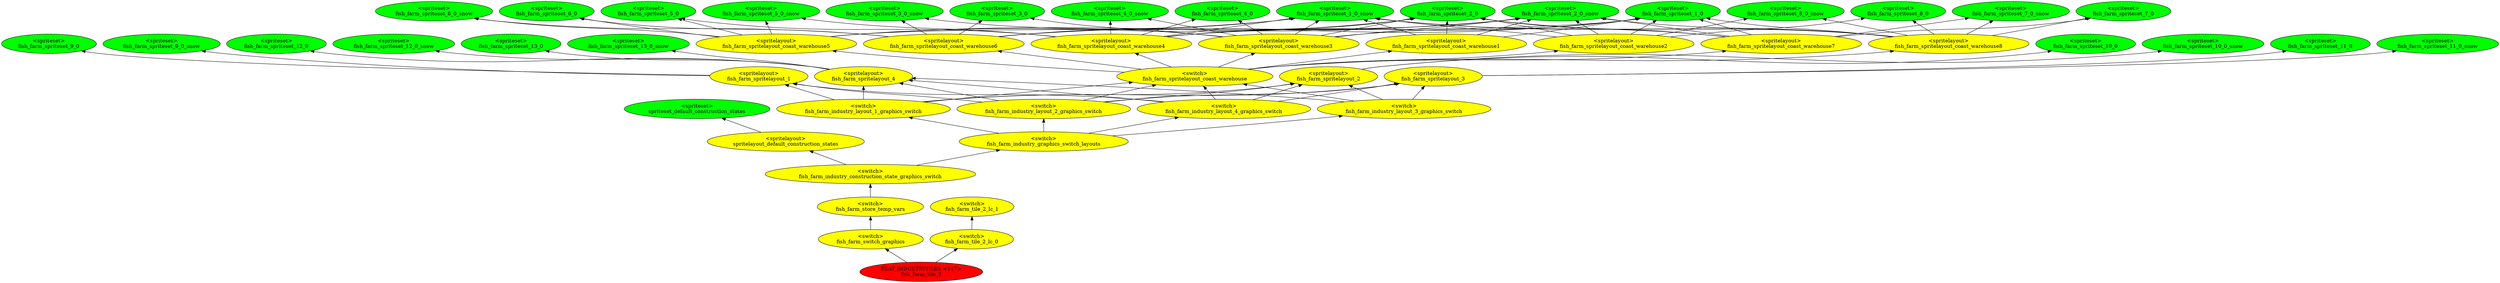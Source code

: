 digraph {
rankdir="BT"
spriteset_default_construction_states [fillcolor=green style="filled" label="<spriteset>\nspriteset_default_construction_states"]
spritelayout_default_construction_states [fillcolor=yellow style="filled" label="<spritelayout>\nspritelayout_default_construction_states"]
fish_farm_spriteset_1_0 [fillcolor=green style="filled" label="<spriteset>\nfish_farm_spriteset_1_0"]
fish_farm_spriteset_1_0_snow [fillcolor=green style="filled" label="<spriteset>\nfish_farm_spriteset_1_0_snow"]
fish_farm_spriteset_2_0 [fillcolor=green style="filled" label="<spriteset>\nfish_farm_spriteset_2_0"]
fish_farm_spriteset_2_0_snow [fillcolor=green style="filled" label="<spriteset>\nfish_farm_spriteset_2_0_snow"]
fish_farm_spriteset_3_0 [fillcolor=green style="filled" label="<spriteset>\nfish_farm_spriteset_3_0"]
fish_farm_spriteset_3_0_snow [fillcolor=green style="filled" label="<spriteset>\nfish_farm_spriteset_3_0_snow"]
fish_farm_spriteset_4_0 [fillcolor=green style="filled" label="<spriteset>\nfish_farm_spriteset_4_0"]
fish_farm_spriteset_4_0_snow [fillcolor=green style="filled" label="<spriteset>\nfish_farm_spriteset_4_0_snow"]
fish_farm_spriteset_5_0 [fillcolor=green style="filled" label="<spriteset>\nfish_farm_spriteset_5_0"]
fish_farm_spriteset_5_0_snow [fillcolor=green style="filled" label="<spriteset>\nfish_farm_spriteset_5_0_snow"]
fish_farm_spriteset_6_0 [fillcolor=green style="filled" label="<spriteset>\nfish_farm_spriteset_6_0"]
fish_farm_spriteset_6_0_snow [fillcolor=green style="filled" label="<spriteset>\nfish_farm_spriteset_6_0_snow"]
fish_farm_spriteset_7_0 [fillcolor=green style="filled" label="<spriteset>\nfish_farm_spriteset_7_0"]
fish_farm_spriteset_7_0_snow [fillcolor=green style="filled" label="<spriteset>\nfish_farm_spriteset_7_0_snow"]
fish_farm_spriteset_8_0 [fillcolor=green style="filled" label="<spriteset>\nfish_farm_spriteset_8_0"]
fish_farm_spriteset_8_0_snow [fillcolor=green style="filled" label="<spriteset>\nfish_farm_spriteset_8_0_snow"]
fish_farm_spriteset_9_0 [fillcolor=green style="filled" label="<spriteset>\nfish_farm_spriteset_9_0"]
fish_farm_spriteset_9_0_snow [fillcolor=green style="filled" label="<spriteset>\nfish_farm_spriteset_9_0_snow"]
fish_farm_spriteset_10_0 [fillcolor=green style="filled" label="<spriteset>\nfish_farm_spriteset_10_0"]
fish_farm_spriteset_10_0_snow [fillcolor=green style="filled" label="<spriteset>\nfish_farm_spriteset_10_0_snow"]
fish_farm_spriteset_11_0 [fillcolor=green style="filled" label="<spriteset>\nfish_farm_spriteset_11_0"]
fish_farm_spriteset_11_0_snow [fillcolor=green style="filled" label="<spriteset>\nfish_farm_spriteset_11_0_snow"]
fish_farm_spriteset_12_0 [fillcolor=green style="filled" label="<spriteset>\nfish_farm_spriteset_12_0"]
fish_farm_spriteset_12_0_snow [fillcolor=green style="filled" label="<spriteset>\nfish_farm_spriteset_12_0_snow"]
fish_farm_spriteset_13_0 [fillcolor=green style="filled" label="<spriteset>\nfish_farm_spriteset_13_0"]
fish_farm_spriteset_13_0_snow [fillcolor=green style="filled" label="<spriteset>\nfish_farm_spriteset_13_0_snow"]
fish_farm_spritelayout_1 [fillcolor=yellow style="filled" label="<spritelayout>\nfish_farm_spritelayout_1"]
fish_farm_spritelayout_2 [fillcolor=yellow style="filled" label="<spritelayout>\nfish_farm_spritelayout_2"]
fish_farm_spritelayout_3 [fillcolor=yellow style="filled" label="<spritelayout>\nfish_farm_spritelayout_3"]
fish_farm_spritelayout_4 [fillcolor=yellow style="filled" label="<spritelayout>\nfish_farm_spritelayout_4"]
fish_farm_spritelayout_coast_warehouse1 [fillcolor=yellow style="filled" label="<spritelayout>\nfish_farm_spritelayout_coast_warehouse1"]
fish_farm_spritelayout_coast_warehouse2 [fillcolor=yellow style="filled" label="<spritelayout>\nfish_farm_spritelayout_coast_warehouse2"]
fish_farm_spritelayout_coast_warehouse3 [fillcolor=yellow style="filled" label="<spritelayout>\nfish_farm_spritelayout_coast_warehouse3"]
fish_farm_spritelayout_coast_warehouse4 [fillcolor=yellow style="filled" label="<spritelayout>\nfish_farm_spritelayout_coast_warehouse4"]
fish_farm_spritelayout_coast_warehouse5 [fillcolor=yellow style="filled" label="<spritelayout>\nfish_farm_spritelayout_coast_warehouse5"]
fish_farm_spritelayout_coast_warehouse6 [fillcolor=yellow style="filled" label="<spritelayout>\nfish_farm_spritelayout_coast_warehouse6"]
fish_farm_spritelayout_coast_warehouse7 [fillcolor=yellow style="filled" label="<spritelayout>\nfish_farm_spritelayout_coast_warehouse7"]
fish_farm_spritelayout_coast_warehouse8 [fillcolor=yellow style="filled" label="<spritelayout>\nfish_farm_spritelayout_coast_warehouse8"]
fish_farm_spritelayout_coast_warehouse [fillcolor=yellow style="filled" label="<switch>\nfish_farm_spritelayout_coast_warehouse"]
fish_farm_industry_layout_1_graphics_switch [fillcolor=yellow style="filled" label="<switch>\nfish_farm_industry_layout_1_graphics_switch"]
fish_farm_industry_layout_2_graphics_switch [fillcolor=yellow style="filled" label="<switch>\nfish_farm_industry_layout_2_graphics_switch"]
fish_farm_industry_layout_3_graphics_switch [fillcolor=yellow style="filled" label="<switch>\nfish_farm_industry_layout_3_graphics_switch"]
fish_farm_industry_layout_4_graphics_switch [fillcolor=yellow style="filled" label="<switch>\nfish_farm_industry_layout_4_graphics_switch"]
fish_farm_industry_graphics_switch_layouts [fillcolor=yellow style="filled" label="<switch>\nfish_farm_industry_graphics_switch_layouts"]
fish_farm_industry_construction_state_graphics_switch [fillcolor=yellow style="filled" label="<switch>\nfish_farm_industry_construction_state_graphics_switch"]
fish_farm_store_temp_vars [fillcolor=yellow style="filled" label="<switch>\nfish_farm_store_temp_vars"]
fish_farm_switch_graphics [fillcolor=yellow style="filled" label="<switch>\nfish_farm_switch_graphics"]
fish_farm_tile_2_lc_1 [fillcolor=yellow style="filled" label="<switch>\nfish_farm_tile_2_lc_1"]
fish_farm_tile_2_lc_0 [fillcolor=yellow style="filled" label="<switch>\nfish_farm_tile_2_lc_0"]
fish_farm_tile_2 [fillcolor=red style="filled" label="FEAT_INDUSTRYTILES <117>\nfish_farm_tile_2"]
fish_farm_spritelayout_coast_warehouse->fish_farm_spritelayout_coast_warehouse7
fish_farm_industry_graphics_switch_layouts->fish_farm_industry_layout_3_graphics_switch
fish_farm_spritelayout_coast_warehouse7->fish_farm_spriteset_2_0
fish_farm_industry_layout_3_graphics_switch->fish_farm_spritelayout_coast_warehouse
fish_farm_spritelayout_4->fish_farm_spriteset_13_0
fish_farm_spritelayout_4->fish_farm_spriteset_12_0
fish_farm_spritelayout_coast_warehouse4->fish_farm_spriteset_2_0_snow
fish_farm_industry_graphics_switch_layouts->fish_farm_industry_layout_2_graphics_switch
fish_farm_spritelayout_coast_warehouse1->fish_farm_spriteset_2_0_snow
fish_farm_spritelayout_coast_warehouse3->fish_farm_spriteset_3_0
fish_farm_spritelayout_coast_warehouse->fish_farm_spritelayout_coast_warehouse3
fish_farm_spritelayout_coast_warehouse4->fish_farm_spriteset_1_0
fish_farm_spritelayout_coast_warehouse->fish_farm_spritelayout_coast_warehouse5
fish_farm_spritelayout_coast_warehouse7->fish_farm_spriteset_2_0_snow
fish_farm_spritelayout_coast_warehouse8->fish_farm_spriteset_2_0_snow
fish_farm_industry_layout_3_graphics_switch->fish_farm_spritelayout_4
fish_farm_spritelayout_coast_warehouse6->fish_farm_spriteset_3_0_snow
fish_farm_industry_layout_4_graphics_switch->fish_farm_spritelayout_coast_warehouse
fish_farm_spritelayout_coast_warehouse4->fish_farm_spriteset_5_0
fish_farm_spritelayout_coast_warehouse4->fish_farm_spriteset_4_0
fish_farm_spritelayout_3->fish_farm_spriteset_11_0_snow
fish_farm_industry_layout_1_graphics_switch->fish_farm_spritelayout_4
fish_farm_spritelayout_coast_warehouse7->fish_farm_spriteset_1_0
fish_farm_spritelayout_coast_warehouse6->fish_farm_spriteset_2_0_snow
fish_farm_spritelayout_coast_warehouse4->fish_farm_spriteset_1_0_snow
fish_farm_spritelayout_coast_warehouse2->fish_farm_spriteset_1_0_snow
fish_farm_spritelayout_coast_warehouse3->fish_farm_spriteset_2_0
fish_farm_industry_layout_3_graphics_switch->fish_farm_spritelayout_3
fish_farm_spritelayout_coast_warehouse5->fish_farm_spriteset_5_0
fish_farm_industry_layout_3_graphics_switch->fish_farm_spritelayout_2
fish_farm_spritelayout_coast_warehouse7->fish_farm_spriteset_7_0_snow
fish_farm_spritelayout_coast_warehouse2->fish_farm_spriteset_2_0_snow
fish_farm_spritelayout_coast_warehouse5->fish_farm_spriteset_1_0
fish_farm_spritelayout_coast_warehouse->fish_farm_spritelayout_coast_warehouse8
fish_farm_spritelayout_coast_warehouse5->fish_farm_spriteset_1_0_snow
fish_farm_spritelayout_coast_warehouse5->fish_farm_spriteset_6_0_snow
fish_farm_spritelayout_coast_warehouse2->fish_farm_spriteset_1_0
fish_farm_industry_layout_4_graphics_switch->fish_farm_spritelayout_1
fish_farm_spritelayout_coast_warehouse4->fish_farm_spriteset_5_0_snow
fish_farm_spritelayout_coast_warehouse7->fish_farm_spriteset_7_0
fish_farm_spritelayout_coast_warehouse8->fish_farm_spriteset_1_0
fish_farm_spritelayout_coast_warehouse3->fish_farm_spriteset_1_0
fish_farm_industry_graphics_switch_layouts->fish_farm_industry_layout_1_graphics_switch
fish_farm_spritelayout_coast_warehouse3->fish_farm_spriteset_1_0_snow
fish_farm_spritelayout_coast_warehouse6->fish_farm_spriteset_6_0
fish_farm_spritelayout_coast_warehouse8->fish_farm_spriteset_8_0
fish_farm_spritelayout_4->fish_farm_spriteset_13_0_snow
fish_farm_spritelayout_coast_warehouse->fish_farm_spritelayout_coast_warehouse2
fish_farm_tile_2->fish_farm_switch_graphics
fish_farm_industry_layout_4_graphics_switch->fish_farm_spritelayout_4
fish_farm_spritelayout_coast_warehouse8->fish_farm_spriteset_1_0_snow
fish_farm_spritelayout_coast_warehouse8->fish_farm_spriteset_7_0_snow
fish_farm_spritelayout_coast_warehouse2->fish_farm_spriteset_8_0_snow
fish_farm_spritelayout_coast_warehouse->fish_farm_spritelayout_coast_warehouse6
fish_farm_spritelayout_1->fish_farm_spriteset_9_0
fish_farm_spritelayout_coast_warehouse5->fish_farm_spriteset_6_0
fish_farm_spritelayout_coast_warehouse1->fish_farm_spriteset_1_0
fish_farm_spritelayout_coast_warehouse5->fish_farm_spriteset_2_0_snow
fish_farm_spritelayout_3->fish_farm_spriteset_11_0
fish_farm_spritelayout_coast_warehouse1->fish_farm_spriteset_2_0
fish_farm_spritelayout_coast_warehouse8->fish_farm_spriteset_2_0
fish_farm_industry_construction_state_graphics_switch->fish_farm_industry_graphics_switch_layouts
fish_farm_switch_graphics->fish_farm_store_temp_vars
fish_farm_industry_layout_1_graphics_switch->fish_farm_spritelayout_coast_warehouse
fish_farm_spritelayout_coast_warehouse5->fish_farm_spriteset_2_0
fish_farm_spritelayout_coast_warehouse->fish_farm_spritelayout_coast_warehouse4
fish_farm_industry_layout_1_graphics_switch->fish_farm_spritelayout_2
fish_farm_tile_2->fish_farm_tile_2_lc_0
fish_farm_spritelayout_coast_warehouse6->fish_farm_spriteset_1_0
fish_farm_spritelayout_1->fish_farm_spriteset_9_0_snow
fish_farm_industry_layout_2_graphics_switch->fish_farm_spritelayout_4
fish_farm_industry_layout_1_graphics_switch->fish_farm_spritelayout_1
fish_farm_spritelayout_coast_warehouse6->fish_farm_spriteset_2_0
fish_farm_spritelayout_coast_warehouse4->fish_farm_spriteset_2_0
fish_farm_spritelayout_coast_warehouse6->fish_farm_spriteset_1_0_snow
fish_farm_industry_construction_state_graphics_switch->spritelayout_default_construction_states
fish_farm_spritelayout_coast_warehouse3->fish_farm_spriteset_4_0_snow
fish_farm_spritelayout_coast_warehouse6->fish_farm_spriteset_6_0_snow
fish_farm_spritelayout_4->fish_farm_spriteset_12_0_snow
fish_farm_spritelayout_coast_warehouse7->fish_farm_spriteset_1_0_snow
fish_farm_industry_layout_4_graphics_switch->fish_farm_spritelayout_3
fish_farm_industry_layout_1_graphics_switch->fish_farm_spritelayout_3
fish_farm_industry_graphics_switch_layouts->fish_farm_industry_layout_4_graphics_switch
fish_farm_spritelayout_coast_warehouse8->fish_farm_spriteset_7_0
fish_farm_spritelayout_coast_warehouse1->fish_farm_spriteset_1_0_snow
fish_farm_spritelayout_coast_warehouse2->fish_farm_spriteset_2_0
fish_farm_spritelayout_coast_warehouse8->fish_farm_spriteset_8_0_snow
spritelayout_default_construction_states->spriteset_default_construction_states
fish_farm_spritelayout_coast_warehouse3->fish_farm_spriteset_2_0_snow
fish_farm_industry_layout_2_graphics_switch->fish_farm_spritelayout_2
fish_farm_spritelayout_coast_warehouse4->fish_farm_spriteset_4_0_snow
fish_farm_spritelayout_coast_warehouse->fish_farm_spritelayout_coast_warehouse1
fish_farm_spritelayout_2->fish_farm_spriteset_10_0
fish_farm_spritelayout_coast_warehouse3->fish_farm_spriteset_4_0
fish_farm_store_temp_vars->fish_farm_industry_construction_state_graphics_switch
fish_farm_industry_layout_2_graphics_switch->fish_farm_spritelayout_3
fish_farm_tile_2_lc_0->fish_farm_tile_2_lc_1
fish_farm_spritelayout_2->fish_farm_spriteset_10_0_snow
fish_farm_industry_layout_4_graphics_switch->fish_farm_spritelayout_2
fish_farm_industry_layout_2_graphics_switch->fish_farm_spritelayout_coast_warehouse
fish_farm_spritelayout_coast_warehouse3->fish_farm_spriteset_3_0_snow
fish_farm_spritelayout_coast_warehouse5->fish_farm_spriteset_5_0_snow
fish_farm_spritelayout_coast_warehouse6->fish_farm_spriteset_3_0
fish_farm_spritelayout_coast_warehouse2->fish_farm_spriteset_8_0
fish_farm_industry_layout_2_graphics_switch->fish_farm_spritelayout_1
}
